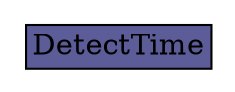 digraph DetectTime {
	graph [bb="0,0,87,36",
		rankdir=LR
	];
	node [label="\N"];
	DetectTime	 [height=0.5,
		label=<<table BORDER="0" CELLBORDER="1" CELLSPACING="0"> <tr > <td BGCOLOR="#5c5c99" HREF="/idmef_parser/IDMEF/DetectTime.html" TITLE="The DetectTime class is used to indicate the date and time that the event(s) producing an alert was detected by the analyzer. In the case of more than one event, it is the time that the first event was detected. (This may or may not be the same time as CreateTime; analyzers are not required to send alerts immediately upon detection). ">DetectTime</td> </tr>" %</table>>,
		pos="43.5,18",
		shape=plaintext,
		width=1.2083];
}
